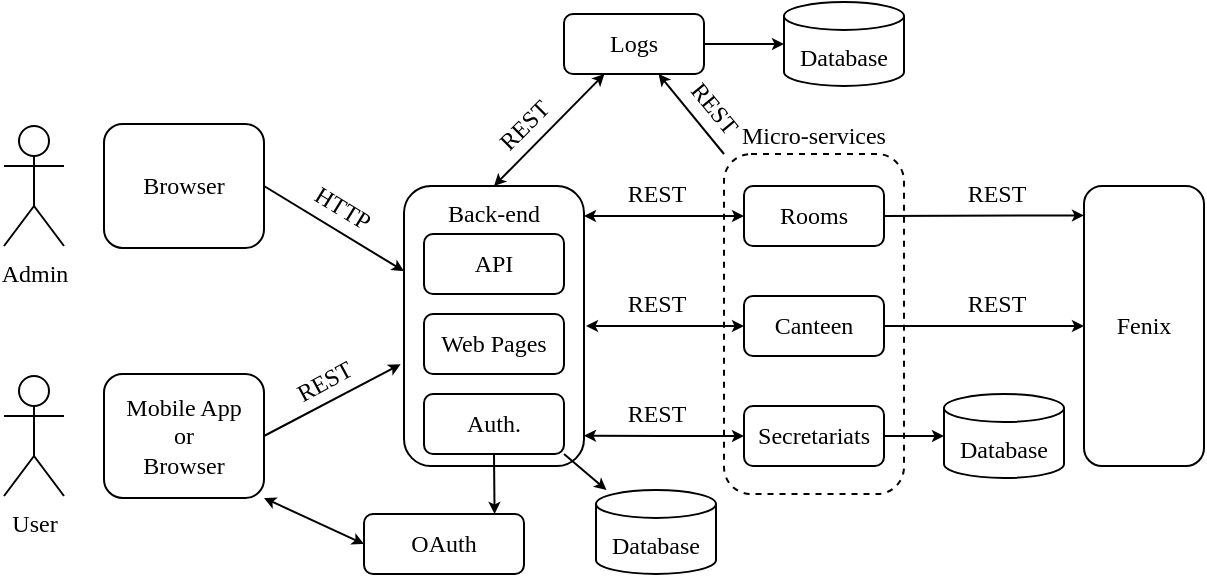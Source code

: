 <mxfile version="12.4.7" type="github">
  <diagram id="SuEHgETHLfSsJ-F9m3AR" name="Page-1">
    <mxGraphModel dx="813" dy="441" grid="1" gridSize="10" guides="1" tooltips="1" connect="1" arrows="1" fold="1" page="1" pageScale="1" pageWidth="850" pageHeight="1100" math="0" shadow="0">
      <root>
        <mxCell id="0"/>
        <mxCell id="1" parent="0"/>
        <mxCell id="VZIhrnDWj55U8XyOS2wG-53" style="edgeStyle=none;rounded=0;orthogonalLoop=1;jettySize=auto;html=1;exitX=0;exitY=0;exitDx=0;exitDy=0;startSize=3;endSize=3;fontFamily=Times New Roman;" edge="1" parent="1" source="VZIhrnDWj55U8XyOS2wG-27" target="VZIhrnDWj55U8XyOS2wG-29">
          <mxGeometry relative="1" as="geometry"/>
        </mxCell>
        <mxCell id="VZIhrnDWj55U8XyOS2wG-27" value="Micro-services" style="rounded=1;whiteSpace=wrap;html=1;fillColor=none;fontFamily=Times New Roman;fontSize=12;verticalAlign=bottom;labelPosition=center;verticalLabelPosition=top;align=center;dashed=1;" vertex="1" parent="1">
          <mxGeometry x="400" y="100" width="90" height="170" as="geometry"/>
        </mxCell>
        <mxCell id="VZIhrnDWj55U8XyOS2wG-32" style="edgeStyle=none;rounded=0;orthogonalLoop=1;jettySize=auto;html=1;exitX=0.5;exitY=0;exitDx=0;exitDy=0;startSize=3;endSize=3;startArrow=classic;startFill=1;" edge="1" parent="1" source="VZIhrnDWj55U8XyOS2wG-2" target="VZIhrnDWj55U8XyOS2wG-29">
          <mxGeometry relative="1" as="geometry"/>
        </mxCell>
        <mxCell id="VZIhrnDWj55U8XyOS2wG-2" value="Back-end" style="rounded=1;whiteSpace=wrap;html=1;fillColor=none;fontFamily=Times New Roman;fontSize=12;verticalAlign=top;" vertex="1" parent="1">
          <mxGeometry x="240" y="116" width="90" height="140" as="geometry"/>
        </mxCell>
        <mxCell id="VZIhrnDWj55U8XyOS2wG-38" style="edgeStyle=none;rounded=0;orthogonalLoop=1;jettySize=auto;html=1;exitX=1;exitY=0.5;exitDx=0;exitDy=0;startSize=3;endSize=3;" edge="1" parent="1" source="VZIhrnDWj55U8XyOS2wG-3" target="VZIhrnDWj55U8XyOS2wG-2">
          <mxGeometry relative="1" as="geometry"/>
        </mxCell>
        <mxCell id="VZIhrnDWj55U8XyOS2wG-3" value="Browser" style="rounded=1;whiteSpace=wrap;html=1;fillColor=none;fontFamily=Times New Roman;fontSize=12;" vertex="1" parent="1">
          <mxGeometry x="90" y="85" width="80" height="62" as="geometry"/>
        </mxCell>
        <mxCell id="VZIhrnDWj55U8XyOS2wG-5" value="Database" style="strokeWidth=1;html=1;shape=mxgraph.flowchart.database;whiteSpace=wrap;fontFamily=Times New Roman;fontSize=12;verticalAlign=middle;labelPosition=center;verticalLabelPosition=middle;align=center;spacingTop=14;" vertex="1" parent="1">
          <mxGeometry x="510" y="220" width="60" height="42" as="geometry"/>
        </mxCell>
        <mxCell id="VZIhrnDWj55U8XyOS2wG-6" style="edgeStyle=orthogonalEdgeStyle;rounded=0;orthogonalLoop=1;jettySize=auto;html=1;exitX=0;exitY=0.5;exitDx=0;exitDy=0;entryX=1;entryY=0.107;entryDx=0;entryDy=0;entryPerimeter=0;startArrow=classic;startFill=1;startSize=3;endSize=3;fontFamily=Times New Roman;fontSize=12;" edge="1" parent="1" source="VZIhrnDWj55U8XyOS2wG-7" target="VZIhrnDWj55U8XyOS2wG-2">
          <mxGeometry relative="1" as="geometry">
            <Array as="points">
              <mxPoint x="370" y="131"/>
            </Array>
          </mxGeometry>
        </mxCell>
        <mxCell id="VZIhrnDWj55U8XyOS2wG-8" style="edgeStyle=orthogonalEdgeStyle;rounded=0;orthogonalLoop=1;jettySize=auto;html=1;exitX=0;exitY=0.5;exitDx=0;exitDy=0;startArrow=classic;startFill=1;startSize=3;endSize=3;fontFamily=Times New Roman;fontSize=12;" edge="1" parent="1" source="VZIhrnDWj55U8XyOS2wG-9">
          <mxGeometry relative="1" as="geometry">
            <Array as="points">
              <mxPoint x="331" y="186"/>
            </Array>
            <mxPoint x="331" y="186" as="targetPoint"/>
          </mxGeometry>
        </mxCell>
        <mxCell id="VZIhrnDWj55U8XyOS2wG-10" style="edgeStyle=orthogonalEdgeStyle;rounded=0;orthogonalLoop=1;jettySize=auto;html=1;exitX=0;exitY=0.5;exitDx=0;exitDy=0;entryX=1;entryY=0.892;entryDx=0;entryDy=0;entryPerimeter=0;startArrow=classic;startFill=1;startSize=3;endSize=3;fontFamily=Times New Roman;fontSize=12;" edge="1" parent="1" source="VZIhrnDWj55U8XyOS2wG-11" target="VZIhrnDWj55U8XyOS2wG-2">
          <mxGeometry relative="1" as="geometry">
            <Array as="points">
              <mxPoint x="370" y="241"/>
            </Array>
          </mxGeometry>
        </mxCell>
        <mxCell id="VZIhrnDWj55U8XyOS2wG-17" value="API" style="rounded=1;whiteSpace=wrap;html=1;fillColor=none;fontFamily=Times New Roman;fontSize=12;" vertex="1" parent="1">
          <mxGeometry x="250" y="140" width="70" height="30" as="geometry"/>
        </mxCell>
        <mxCell id="VZIhrnDWj55U8XyOS2wG-18" value="Web Pages" style="rounded=1;whiteSpace=wrap;html=1;fillColor=none;fontFamily=Times New Roman;fontSize=12;" vertex="1" parent="1">
          <mxGeometry x="250" y="180" width="70" height="30" as="geometry"/>
        </mxCell>
        <mxCell id="VZIhrnDWj55U8XyOS2wG-66" style="edgeStyle=none;rounded=0;orthogonalLoop=1;jettySize=auto;html=1;exitX=1;exitY=1;exitDx=0;exitDy=0;startArrow=none;startFill=0;startSize=3;endSize=3;fontFamily=Times New Roman;" edge="1" parent="1" source="VZIhrnDWj55U8XyOS2wG-20" target="VZIhrnDWj55U8XyOS2wG-65">
          <mxGeometry relative="1" as="geometry"/>
        </mxCell>
        <mxCell id="VZIhrnDWj55U8XyOS2wG-67" style="edgeStyle=none;rounded=0;orthogonalLoop=1;jettySize=auto;html=1;exitX=0.5;exitY=1;exitDx=0;exitDy=0;entryX=0.816;entryY=0;entryDx=0;entryDy=0;entryPerimeter=0;startArrow=none;startFill=0;startSize=3;endSize=3;fontFamily=Times New Roman;" edge="1" parent="1" source="VZIhrnDWj55U8XyOS2wG-20" target="VZIhrnDWj55U8XyOS2wG-58">
          <mxGeometry relative="1" as="geometry"/>
        </mxCell>
        <mxCell id="VZIhrnDWj55U8XyOS2wG-20" value="Auth." style="rounded=1;whiteSpace=wrap;html=1;fillColor=none;fontFamily=Times New Roman;fontSize=12;" vertex="1" parent="1">
          <mxGeometry x="250" y="220" width="70" height="30" as="geometry"/>
        </mxCell>
        <mxCell id="VZIhrnDWj55U8XyOS2wG-50" style="edgeStyle=none;rounded=0;orthogonalLoop=1;jettySize=auto;html=1;exitX=1;exitY=0.5;exitDx=0;exitDy=0;startSize=3;endSize=3;fontFamily=Times New Roman;" edge="1" parent="1" source="VZIhrnDWj55U8XyOS2wG-9" target="VZIhrnDWj55U8XyOS2wG-49">
          <mxGeometry relative="1" as="geometry"/>
        </mxCell>
        <mxCell id="VZIhrnDWj55U8XyOS2wG-9" value="Canteen" style="rounded=1;whiteSpace=wrap;html=1;fillColor=none;fontFamily=Times New Roman;fontSize=12;" vertex="1" parent="1">
          <mxGeometry x="410" y="171" width="70" height="30" as="geometry"/>
        </mxCell>
        <mxCell id="VZIhrnDWj55U8XyOS2wG-13" value="REST" style="text;html=1;align=center;verticalAlign=middle;resizable=0;points=[];autosize=1;fontSize=12;fontFamily=Times New Roman;" vertex="1" parent="1">
          <mxGeometry x="346" y="165" width="40" height="20" as="geometry"/>
        </mxCell>
        <mxCell id="VZIhrnDWj55U8XyOS2wG-28" style="edgeStyle=orthogonalEdgeStyle;rounded=0;orthogonalLoop=1;jettySize=auto;html=1;exitX=1;exitY=0.5;exitDx=0;exitDy=0;endSize=3;startSize=3;" edge="1" parent="1" source="VZIhrnDWj55U8XyOS2wG-11" target="VZIhrnDWj55U8XyOS2wG-5">
          <mxGeometry relative="1" as="geometry"/>
        </mxCell>
        <mxCell id="VZIhrnDWj55U8XyOS2wG-11" value="Secretariats" style="rounded=1;whiteSpace=wrap;html=1;fillColor=none;fontFamily=Times New Roman;fontSize=12;" vertex="1" parent="1">
          <mxGeometry x="410" y="226" width="70" height="30" as="geometry"/>
        </mxCell>
        <mxCell id="VZIhrnDWj55U8XyOS2wG-14" value="REST" style="text;html=1;align=center;verticalAlign=middle;resizable=0;points=[];autosize=1;fontSize=12;fontFamily=Times New Roman;" vertex="1" parent="1">
          <mxGeometry x="346" y="220" width="40" height="20" as="geometry"/>
        </mxCell>
        <mxCell id="VZIhrnDWj55U8XyOS2wG-51" style="edgeStyle=none;rounded=0;orthogonalLoop=1;jettySize=auto;html=1;exitX=1;exitY=0.5;exitDx=0;exitDy=0;entryX=0;entryY=0.105;entryDx=0;entryDy=0;entryPerimeter=0;startSize=3;endSize=3;fontFamily=Times New Roman;" edge="1" parent="1" source="VZIhrnDWj55U8XyOS2wG-7" target="VZIhrnDWj55U8XyOS2wG-49">
          <mxGeometry relative="1" as="geometry"/>
        </mxCell>
        <mxCell id="VZIhrnDWj55U8XyOS2wG-7" value="Rooms" style="rounded=1;whiteSpace=wrap;html=1;fillColor=none;fontFamily=Times New Roman;fontSize=12;" vertex="1" parent="1">
          <mxGeometry x="410" y="116" width="70" height="30" as="geometry"/>
        </mxCell>
        <mxCell id="VZIhrnDWj55U8XyOS2wG-12" value="REST" style="text;html=1;align=center;verticalAlign=middle;resizable=0;points=[];autosize=1;fontSize=12;fontFamily=Times New Roman;" vertex="1" parent="1">
          <mxGeometry x="346" y="110" width="40" height="20" as="geometry"/>
        </mxCell>
        <mxCell id="VZIhrnDWj55U8XyOS2wG-35" style="edgeStyle=none;rounded=0;orthogonalLoop=1;jettySize=auto;html=1;exitX=1;exitY=0.5;exitDx=0;exitDy=0;startSize=3;endSize=3;" edge="1" parent="1" source="VZIhrnDWj55U8XyOS2wG-29" target="VZIhrnDWj55U8XyOS2wG-34">
          <mxGeometry relative="1" as="geometry"/>
        </mxCell>
        <mxCell id="VZIhrnDWj55U8XyOS2wG-29" value="Logs" style="rounded=1;whiteSpace=wrap;html=1;fillColor=none;fontFamily=Times New Roman;fontSize=12;" vertex="1" parent="1">
          <mxGeometry x="320" y="30" width="70" height="30" as="geometry"/>
        </mxCell>
        <mxCell id="VZIhrnDWj55U8XyOS2wG-33" value="REST" style="text;html=1;align=center;verticalAlign=middle;resizable=0;points=[];autosize=1;fontSize=12;fontFamily=Times New Roman;rotation=-45;" vertex="1" parent="1">
          <mxGeometry x="280" y="76" width="40" height="20" as="geometry"/>
        </mxCell>
        <mxCell id="VZIhrnDWj55U8XyOS2wG-34" value="Database" style="strokeWidth=1;html=1;shape=mxgraph.flowchart.database;whiteSpace=wrap;fontFamily=Times New Roman;fontSize=12;verticalAlign=middle;labelPosition=center;verticalLabelPosition=middle;align=center;spacingTop=14;" vertex="1" parent="1">
          <mxGeometry x="430" y="24" width="60" height="42" as="geometry"/>
        </mxCell>
        <mxCell id="VZIhrnDWj55U8XyOS2wG-16" value="HTTP" style="text;html=1;align=center;verticalAlign=middle;resizable=0;points=[];autosize=1;fontSize=12;fontFamily=Times New Roman;rotation=31.4;" vertex="1" parent="1">
          <mxGeometry x="184" y="117" width="50" height="20" as="geometry"/>
        </mxCell>
        <mxCell id="VZIhrnDWj55U8XyOS2wG-39" value="Admin" style="shape=umlActor;verticalLabelPosition=bottom;labelBackgroundColor=#ffffff;verticalAlign=top;html=1;outlineConnect=0;fontFamily=Times New Roman;" vertex="1" parent="1">
          <mxGeometry x="40" y="86" width="30" height="60" as="geometry"/>
        </mxCell>
        <mxCell id="VZIhrnDWj55U8XyOS2wG-45" style="edgeStyle=none;rounded=0;orthogonalLoop=1;jettySize=auto;html=1;exitX=1;exitY=0.5;exitDx=0;exitDy=0;entryX=-0.019;entryY=0.637;entryDx=0;entryDy=0;entryPerimeter=0;startSize=3;endSize=3;fontFamily=Times New Roman;" edge="1" parent="1" source="VZIhrnDWj55U8XyOS2wG-43" target="VZIhrnDWj55U8XyOS2wG-2">
          <mxGeometry relative="1" as="geometry"/>
        </mxCell>
        <mxCell id="VZIhrnDWj55U8XyOS2wG-62" style="edgeStyle=none;rounded=0;orthogonalLoop=1;jettySize=auto;html=1;exitX=1;exitY=1;exitDx=0;exitDy=0;entryX=0;entryY=0.5;entryDx=0;entryDy=0;startArrow=classic;startFill=1;startSize=3;endSize=3;fontFamily=Times New Roman;" edge="1" parent="1" source="VZIhrnDWj55U8XyOS2wG-43" target="VZIhrnDWj55U8XyOS2wG-58">
          <mxGeometry relative="1" as="geometry"/>
        </mxCell>
        <mxCell id="VZIhrnDWj55U8XyOS2wG-43" value="Mobile App&lt;br&gt;or&lt;br&gt;Browser" style="rounded=1;whiteSpace=wrap;html=1;fillColor=none;fontFamily=Times New Roman;fontSize=12;" vertex="1" parent="1">
          <mxGeometry x="90" y="210" width="80" height="62" as="geometry"/>
        </mxCell>
        <mxCell id="VZIhrnDWj55U8XyOS2wG-44" value="User" style="shape=umlActor;verticalLabelPosition=bottom;labelBackgroundColor=#ffffff;verticalAlign=top;html=1;outlineConnect=0;fontFamily=Times New Roman;" vertex="1" parent="1">
          <mxGeometry x="40" y="211" width="30" height="60" as="geometry"/>
        </mxCell>
        <mxCell id="VZIhrnDWj55U8XyOS2wG-46" value="REST" style="text;html=1;align=center;verticalAlign=middle;resizable=0;points=[];autosize=1;fontSize=12;fontFamily=Times New Roman;rotation=-28.5;" vertex="1" parent="1">
          <mxGeometry x="180" y="204" width="40" height="20" as="geometry"/>
        </mxCell>
        <mxCell id="VZIhrnDWj55U8XyOS2wG-49" value="Fenix" style="rounded=1;whiteSpace=wrap;html=1;fillColor=none;fontFamily=Times New Roman;fontSize=12;verticalAlign=middle;" vertex="1" parent="1">
          <mxGeometry x="580" y="116" width="60" height="140" as="geometry"/>
        </mxCell>
        <mxCell id="VZIhrnDWj55U8XyOS2wG-54" value="REST" style="text;html=1;align=center;verticalAlign=middle;resizable=0;points=[];autosize=1;fontSize=12;fontFamily=Times New Roman;rotation=50.6;" vertex="1" parent="1">
          <mxGeometry x="375" y="67" width="40" height="20" as="geometry"/>
        </mxCell>
        <mxCell id="VZIhrnDWj55U8XyOS2wG-58" value="OAuth" style="rounded=1;whiteSpace=wrap;html=1;fillColor=none;fontFamily=Times New Roman;fontSize=12;" vertex="1" parent="1">
          <mxGeometry x="220" y="280" width="80" height="30" as="geometry"/>
        </mxCell>
        <mxCell id="VZIhrnDWj55U8XyOS2wG-63" value="REST" style="text;html=1;align=center;verticalAlign=middle;resizable=0;points=[];autosize=1;fontSize=12;fontFamily=Times New Roman;" vertex="1" parent="1">
          <mxGeometry x="516" y="165" width="40" height="20" as="geometry"/>
        </mxCell>
        <mxCell id="VZIhrnDWj55U8XyOS2wG-64" value="REST" style="text;html=1;align=center;verticalAlign=middle;resizable=0;points=[];autosize=1;fontSize=12;fontFamily=Times New Roman;" vertex="1" parent="1">
          <mxGeometry x="516" y="110" width="40" height="20" as="geometry"/>
        </mxCell>
        <mxCell id="VZIhrnDWj55U8XyOS2wG-65" value="Database" style="strokeWidth=1;html=1;shape=mxgraph.flowchart.database;whiteSpace=wrap;fontFamily=Times New Roman;fontSize=12;verticalAlign=middle;labelPosition=center;verticalLabelPosition=middle;align=center;spacingTop=14;" vertex="1" parent="1">
          <mxGeometry x="336" y="268" width="60" height="42" as="geometry"/>
        </mxCell>
      </root>
    </mxGraphModel>
  </diagram>
</mxfile>
